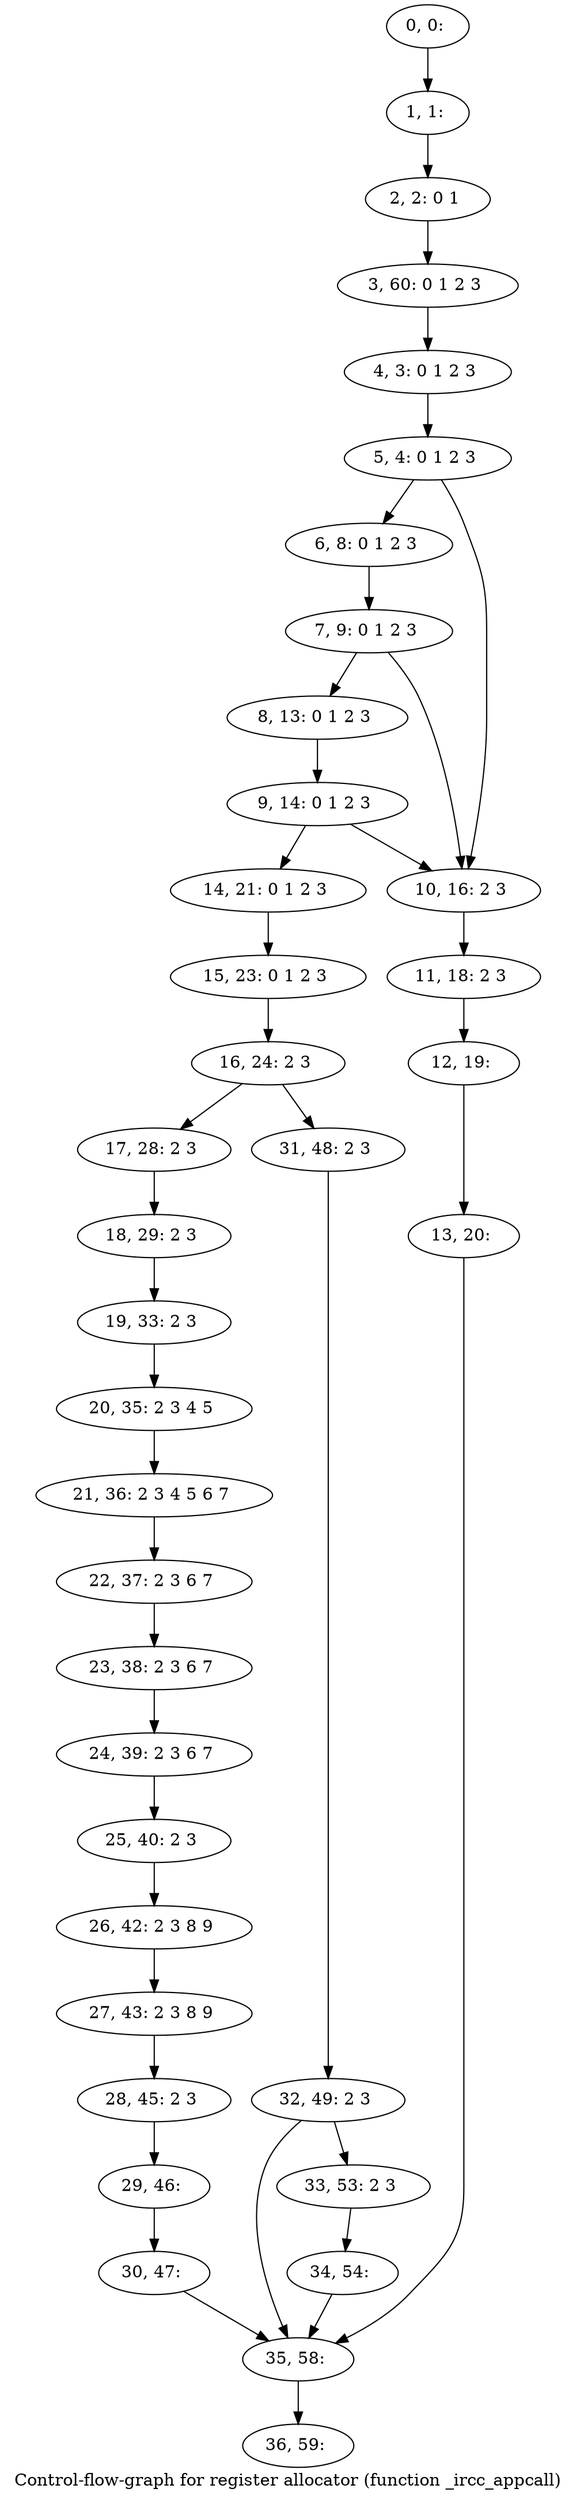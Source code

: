 digraph G {
graph [label="Control-flow-graph for register allocator (function _ircc_appcall)"]
0[label="0, 0: "];
1[label="1, 1: "];
2[label="2, 2: 0 1 "];
3[label="3, 60: 0 1 2 3 "];
4[label="4, 3: 0 1 2 3 "];
5[label="5, 4: 0 1 2 3 "];
6[label="6, 8: 0 1 2 3 "];
7[label="7, 9: 0 1 2 3 "];
8[label="8, 13: 0 1 2 3 "];
9[label="9, 14: 0 1 2 3 "];
10[label="10, 16: 2 3 "];
11[label="11, 18: 2 3 "];
12[label="12, 19: "];
13[label="13, 20: "];
14[label="14, 21: 0 1 2 3 "];
15[label="15, 23: 0 1 2 3 "];
16[label="16, 24: 2 3 "];
17[label="17, 28: 2 3 "];
18[label="18, 29: 2 3 "];
19[label="19, 33: 2 3 "];
20[label="20, 35: 2 3 4 5 "];
21[label="21, 36: 2 3 4 5 6 7 "];
22[label="22, 37: 2 3 6 7 "];
23[label="23, 38: 2 3 6 7 "];
24[label="24, 39: 2 3 6 7 "];
25[label="25, 40: 2 3 "];
26[label="26, 42: 2 3 8 9 "];
27[label="27, 43: 2 3 8 9 "];
28[label="28, 45: 2 3 "];
29[label="29, 46: "];
30[label="30, 47: "];
31[label="31, 48: 2 3 "];
32[label="32, 49: 2 3 "];
33[label="33, 53: 2 3 "];
34[label="34, 54: "];
35[label="35, 58: "];
36[label="36, 59: "];
0->1 ;
1->2 ;
2->3 ;
3->4 ;
4->5 ;
5->6 ;
5->10 ;
6->7 ;
7->8 ;
7->10 ;
8->9 ;
9->10 ;
9->14 ;
10->11 ;
11->12 ;
12->13 ;
13->35 ;
14->15 ;
15->16 ;
16->17 ;
16->31 ;
17->18 ;
18->19 ;
19->20 ;
20->21 ;
21->22 ;
22->23 ;
23->24 ;
24->25 ;
25->26 ;
26->27 ;
27->28 ;
28->29 ;
29->30 ;
30->35 ;
31->32 ;
32->33 ;
32->35 ;
33->34 ;
34->35 ;
35->36 ;
}
